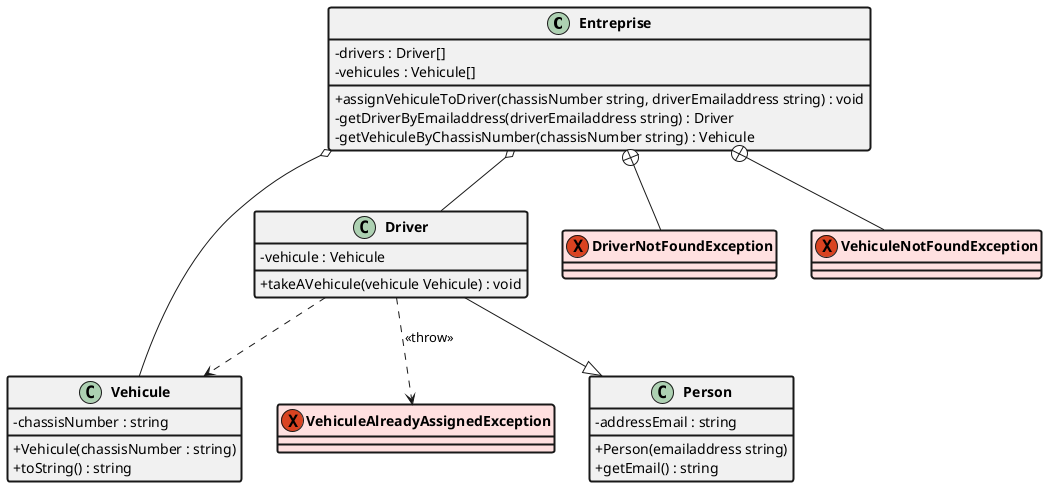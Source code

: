 @startuml
skinparam classAttributeIconSize 0
<style>
classDiagram {
  header {
    fontstyle bold
    
  }

}
</style>

class Entreprise #line.bold
class Driver #line.bold
class Person #line.bold
class Vehicule #line.bold
exception DriverNotFoundException #IMPLEMENTATION;line.bold
exception VehiculeNotFoundException #IMPLEMENTATION;line.bold
exception VehiculeAlreadyAssignedException #IMPLEMENTATION;line.bold

Entreprise : -drivers : Driver[]
Entreprise : -vehicules : Vehicule[]
Entreprise : +assignVehiculeToDriver(chassisNumber string, driverEmailaddress string) : void
Entreprise : -getDriverByEmailaddress(driverEmailaddress string) : Driver
Entreprise : -getVehiculeByChassisNumber(chassisNumber string) : Vehicule

Driver : -vehicule : Vehicule
Driver : +takeAVehicule(vehicule Vehicule) : void

Person : -addressEmail : string
Person : +Person(emailaddress string)
Person : +getEmail() : string

Vehicule : +Vehicule(chassisNumber : string)
Vehicule : +toString() : string
Vehicule : -chassisNumber : string 
 

Entreprise o-- Driver
Entreprise o-- Vehicule
Driver --|> Person
Entreprise +-- DriverNotFoundException 
Entreprise +-- VehiculeNotFoundException 
Driver ..> Vehicule
Driver ..> VehiculeAlreadyAssignedException : << throw >> 



@enduml